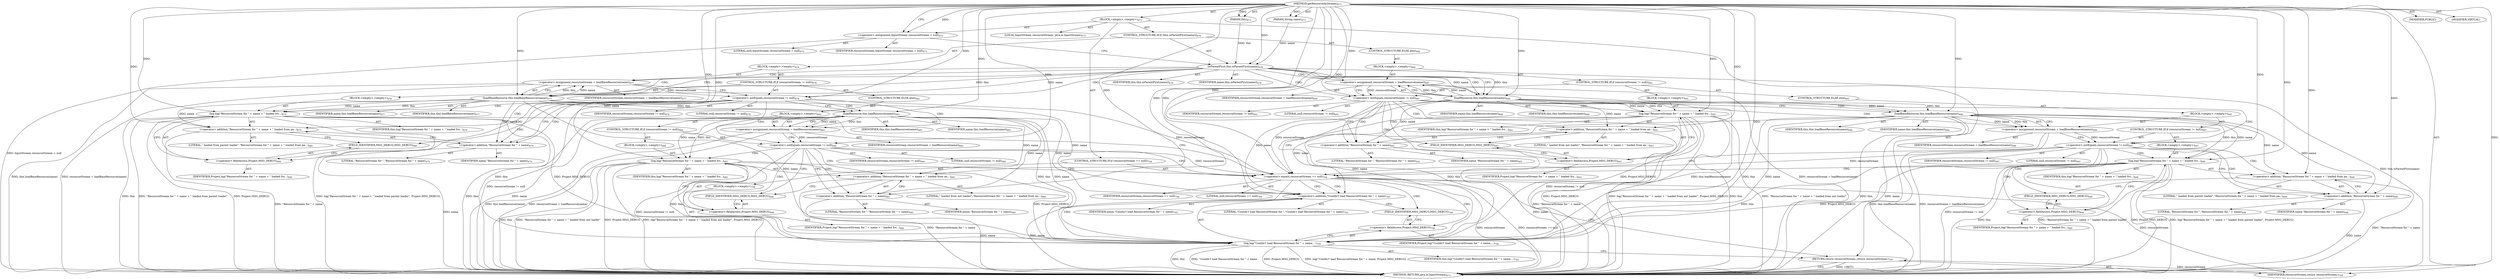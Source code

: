 digraph "getResourceAsStream" {  
"111669149721" [label = <(METHOD,getResourceAsStream)<SUB>673</SUB>> ]
"115964117005" [label = <(PARAM,this)<SUB>673</SUB>> ]
"115964117056" [label = <(PARAM,String name)<SUB>673</SUB>> ]
"25769803831" [label = <(BLOCK,&lt;empty&gt;,&lt;empty&gt;)<SUB>673</SUB>> ]
"94489280530" [label = <(LOCAL,InputStream resourceStream: java.io.InputStream)<SUB>675</SUB>> ]
"30064771345" [label = <(&lt;operator&gt;.assignment,InputStream resourceStream = null)<SUB>675</SUB>> ]
"68719476986" [label = <(IDENTIFIER,resourceStream,InputStream resourceStream = null)<SUB>675</SUB>> ]
"90194313272" [label = <(LITERAL,null,InputStream resourceStream = null)<SUB>675</SUB>> ]
"47244640283" [label = <(CONTROL_STRUCTURE,IF,if (this.isParentFirst(name)))<SUB>676</SUB>> ]
"30064771346" [label = <(isParentFirst,this.isParentFirst(name))<SUB>676</SUB>> ]
"68719476762" [label = <(IDENTIFIER,this,this.isParentFirst(name))<SUB>676</SUB>> ]
"68719476987" [label = <(IDENTIFIER,name,this.isParentFirst(name))<SUB>676</SUB>> ]
"25769803832" [label = <(BLOCK,&lt;empty&gt;,&lt;empty&gt;)<SUB>676</SUB>> ]
"30064771347" [label = <(&lt;operator&gt;.assignment,resourceStream = loadBaseResource(name))<SUB>677</SUB>> ]
"68719476988" [label = <(IDENTIFIER,resourceStream,resourceStream = loadBaseResource(name))<SUB>677</SUB>> ]
"30064771348" [label = <(loadBaseResource,this.loadBaseResource(name))<SUB>677</SUB>> ]
"68719476763" [label = <(IDENTIFIER,this,this.loadBaseResource(name))<SUB>677</SUB>> ]
"68719476989" [label = <(IDENTIFIER,name,this.loadBaseResource(name))<SUB>677</SUB>> ]
"47244640284" [label = <(CONTROL_STRUCTURE,IF,if (resourceStream != null))<SUB>678</SUB>> ]
"30064771349" [label = <(&lt;operator&gt;.notEquals,resourceStream != null)<SUB>678</SUB>> ]
"68719476990" [label = <(IDENTIFIER,resourceStream,resourceStream != null)<SUB>678</SUB>> ]
"90194313273" [label = <(LITERAL,null,resourceStream != null)<SUB>678</SUB>> ]
"25769803833" [label = <(BLOCK,&lt;empty&gt;,&lt;empty&gt;)<SUB>678</SUB>> ]
"30064771350" [label = <(log,log(&quot;ResourceStream for &quot; + name + &quot; loaded fro...)<SUB>679</SUB>> ]
"68719476764" [label = <(IDENTIFIER,this,log(&quot;ResourceStream for &quot; + name + &quot; loaded fro...)<SUB>679</SUB>> ]
"30064771351" [label = <(&lt;operator&gt;.addition,&quot;ResourceStream for &quot; + name + &quot; loaded from pa...)<SUB>679</SUB>> ]
"30064771352" [label = <(&lt;operator&gt;.addition,&quot;ResourceStream for &quot; + name)<SUB>679</SUB>> ]
"90194313274" [label = <(LITERAL,&quot;ResourceStream for &quot;,&quot;ResourceStream for &quot; + name)<SUB>679</SUB>> ]
"68719476991" [label = <(IDENTIFIER,name,&quot;ResourceStream for &quot; + name)<SUB>679</SUB>> ]
"90194313275" [label = <(LITERAL,&quot; loaded from parent loader&quot;,&quot;ResourceStream for &quot; + name + &quot; loaded from pa...)<SUB>680</SUB>> ]
"30064771353" [label = <(&lt;operator&gt;.fieldAccess,Project.MSG_DEBUG)<SUB>680</SUB>> ]
"68719476992" [label = <(IDENTIFIER,Project,log(&quot;ResourceStream for &quot; + name + &quot; loaded fro...)<SUB>680</SUB>> ]
"55834574931" [label = <(FIELD_IDENTIFIER,MSG_DEBUG,MSG_DEBUG)<SUB>680</SUB>> ]
"47244640285" [label = <(CONTROL_STRUCTURE,ELSE,else)<SUB>682</SUB>> ]
"25769803834" [label = <(BLOCK,&lt;empty&gt;,&lt;empty&gt;)<SUB>682</SUB>> ]
"30064771354" [label = <(&lt;operator&gt;.assignment,resourceStream = loadResource(name))<SUB>683</SUB>> ]
"68719476993" [label = <(IDENTIFIER,resourceStream,resourceStream = loadResource(name))<SUB>683</SUB>> ]
"30064771355" [label = <(loadResource,this.loadResource(name))<SUB>683</SUB>> ]
"68719476765" [label = <(IDENTIFIER,this,this.loadResource(name))<SUB>683</SUB>> ]
"68719476994" [label = <(IDENTIFIER,name,this.loadResource(name))<SUB>683</SUB>> ]
"47244640286" [label = <(CONTROL_STRUCTURE,IF,if (resourceStream != null))<SUB>684</SUB>> ]
"30064771356" [label = <(&lt;operator&gt;.notEquals,resourceStream != null)<SUB>684</SUB>> ]
"68719476995" [label = <(IDENTIFIER,resourceStream,resourceStream != null)<SUB>684</SUB>> ]
"90194313276" [label = <(LITERAL,null,resourceStream != null)<SUB>684</SUB>> ]
"25769803835" [label = <(BLOCK,&lt;empty&gt;,&lt;empty&gt;)<SUB>684</SUB>> ]
"30064771357" [label = <(log,log(&quot;ResourceStream for &quot; + name + &quot; loaded fro...)<SUB>685</SUB>> ]
"68719476766" [label = <(IDENTIFIER,this,log(&quot;ResourceStream for &quot; + name + &quot; loaded fro...)<SUB>685</SUB>> ]
"30064771358" [label = <(&lt;operator&gt;.addition,&quot;ResourceStream for &quot; + name + &quot; loaded from an...)<SUB>685</SUB>> ]
"30064771359" [label = <(&lt;operator&gt;.addition,&quot;ResourceStream for &quot; + name)<SUB>685</SUB>> ]
"90194313277" [label = <(LITERAL,&quot;ResourceStream for &quot;,&quot;ResourceStream for &quot; + name)<SUB>685</SUB>> ]
"68719476996" [label = <(IDENTIFIER,name,&quot;ResourceStream for &quot; + name)<SUB>685</SUB>> ]
"90194313278" [label = <(LITERAL,&quot; loaded from ant loader&quot;,&quot;ResourceStream for &quot; + name + &quot; loaded from an...)<SUB>686</SUB>> ]
"30064771360" [label = <(&lt;operator&gt;.fieldAccess,Project.MSG_DEBUG)<SUB>686</SUB>> ]
"68719476997" [label = <(IDENTIFIER,Project,log(&quot;ResourceStream for &quot; + name + &quot; loaded fro...)<SUB>686</SUB>> ]
"55834574932" [label = <(FIELD_IDENTIFIER,MSG_DEBUG,MSG_DEBUG)<SUB>686</SUB>> ]
"47244640287" [label = <(CONTROL_STRUCTURE,ELSE,else)<SUB>689</SUB>> ]
"25769803836" [label = <(BLOCK,&lt;empty&gt;,&lt;empty&gt;)<SUB>689</SUB>> ]
"30064771361" [label = <(&lt;operator&gt;.assignment,resourceStream = loadResource(name))<SUB>690</SUB>> ]
"68719476998" [label = <(IDENTIFIER,resourceStream,resourceStream = loadResource(name))<SUB>690</SUB>> ]
"30064771362" [label = <(loadResource,this.loadResource(name))<SUB>690</SUB>> ]
"68719476767" [label = <(IDENTIFIER,this,this.loadResource(name))<SUB>690</SUB>> ]
"68719476999" [label = <(IDENTIFIER,name,this.loadResource(name))<SUB>690</SUB>> ]
"47244640288" [label = <(CONTROL_STRUCTURE,IF,if (resourceStream != null))<SUB>691</SUB>> ]
"30064771363" [label = <(&lt;operator&gt;.notEquals,resourceStream != null)<SUB>691</SUB>> ]
"68719477000" [label = <(IDENTIFIER,resourceStream,resourceStream != null)<SUB>691</SUB>> ]
"90194313279" [label = <(LITERAL,null,resourceStream != null)<SUB>691</SUB>> ]
"25769803837" [label = <(BLOCK,&lt;empty&gt;,&lt;empty&gt;)<SUB>691</SUB>> ]
"30064771364" [label = <(log,log(&quot;ResourceStream for &quot; + name + &quot; loaded fro...)<SUB>692</SUB>> ]
"68719476768" [label = <(IDENTIFIER,this,log(&quot;ResourceStream for &quot; + name + &quot; loaded fro...)<SUB>692</SUB>> ]
"30064771365" [label = <(&lt;operator&gt;.addition,&quot;ResourceStream for &quot; + name + &quot; loaded from an...)<SUB>692</SUB>> ]
"30064771366" [label = <(&lt;operator&gt;.addition,&quot;ResourceStream for &quot; + name)<SUB>692</SUB>> ]
"90194313280" [label = <(LITERAL,&quot;ResourceStream for &quot;,&quot;ResourceStream for &quot; + name)<SUB>692</SUB>> ]
"68719477001" [label = <(IDENTIFIER,name,&quot;ResourceStream for &quot; + name)<SUB>692</SUB>> ]
"90194313281" [label = <(LITERAL,&quot; loaded from ant loader&quot;,&quot;ResourceStream for &quot; + name + &quot; loaded from an...)<SUB>693</SUB>> ]
"30064771367" [label = <(&lt;operator&gt;.fieldAccess,Project.MSG_DEBUG)<SUB>693</SUB>> ]
"68719477002" [label = <(IDENTIFIER,Project,log(&quot;ResourceStream for &quot; + name + &quot; loaded fro...)<SUB>693</SUB>> ]
"55834574933" [label = <(FIELD_IDENTIFIER,MSG_DEBUG,MSG_DEBUG)<SUB>693</SUB>> ]
"47244640289" [label = <(CONTROL_STRUCTURE,ELSE,else)<SUB>695</SUB>> ]
"25769803838" [label = <(BLOCK,&lt;empty&gt;,&lt;empty&gt;)<SUB>695</SUB>> ]
"30064771368" [label = <(&lt;operator&gt;.assignment,resourceStream = loadBaseResource(name))<SUB>696</SUB>> ]
"68719477003" [label = <(IDENTIFIER,resourceStream,resourceStream = loadBaseResource(name))<SUB>696</SUB>> ]
"30064771369" [label = <(loadBaseResource,this.loadBaseResource(name))<SUB>696</SUB>> ]
"68719476769" [label = <(IDENTIFIER,this,this.loadBaseResource(name))<SUB>696</SUB>> ]
"68719477004" [label = <(IDENTIFIER,name,this.loadBaseResource(name))<SUB>696</SUB>> ]
"47244640290" [label = <(CONTROL_STRUCTURE,IF,if (resourceStream != null))<SUB>697</SUB>> ]
"30064771370" [label = <(&lt;operator&gt;.notEquals,resourceStream != null)<SUB>697</SUB>> ]
"68719477005" [label = <(IDENTIFIER,resourceStream,resourceStream != null)<SUB>697</SUB>> ]
"90194313282" [label = <(LITERAL,null,resourceStream != null)<SUB>697</SUB>> ]
"25769803839" [label = <(BLOCK,&lt;empty&gt;,&lt;empty&gt;)<SUB>697</SUB>> ]
"30064771371" [label = <(log,log(&quot;ResourceStream for &quot; + name + &quot; loaded fro...)<SUB>698</SUB>> ]
"68719476770" [label = <(IDENTIFIER,this,log(&quot;ResourceStream for &quot; + name + &quot; loaded fro...)<SUB>698</SUB>> ]
"30064771372" [label = <(&lt;operator&gt;.addition,&quot;ResourceStream for &quot; + name + &quot; loaded from pa...)<SUB>698</SUB>> ]
"30064771373" [label = <(&lt;operator&gt;.addition,&quot;ResourceStream for &quot; + name)<SUB>698</SUB>> ]
"90194313283" [label = <(LITERAL,&quot;ResourceStream for &quot;,&quot;ResourceStream for &quot; + name)<SUB>698</SUB>> ]
"68719477006" [label = <(IDENTIFIER,name,&quot;ResourceStream for &quot; + name)<SUB>698</SUB>> ]
"90194313284" [label = <(LITERAL,&quot; loaded from parent loader&quot;,&quot;ResourceStream for &quot; + name + &quot; loaded from pa...)<SUB>699</SUB>> ]
"30064771374" [label = <(&lt;operator&gt;.fieldAccess,Project.MSG_DEBUG)<SUB>699</SUB>> ]
"68719477007" [label = <(IDENTIFIER,Project,log(&quot;ResourceStream for &quot; + name + &quot; loaded fro...)<SUB>699</SUB>> ]
"55834574934" [label = <(FIELD_IDENTIFIER,MSG_DEBUG,MSG_DEBUG)<SUB>699</SUB>> ]
"47244640291" [label = <(CONTROL_STRUCTURE,IF,if (resourceStream == null))<SUB>704</SUB>> ]
"30064771375" [label = <(&lt;operator&gt;.equals,resourceStream == null)<SUB>704</SUB>> ]
"68719477008" [label = <(IDENTIFIER,resourceStream,resourceStream == null)<SUB>704</SUB>> ]
"90194313285" [label = <(LITERAL,null,resourceStream == null)<SUB>704</SUB>> ]
"25769803840" [label = <(BLOCK,&lt;empty&gt;,&lt;empty&gt;)<SUB>704</SUB>> ]
"30064771376" [label = <(log,log(&quot;Couldn't load ResourceStream for &quot; + name,...)<SUB>705</SUB>> ]
"68719476771" [label = <(IDENTIFIER,this,log(&quot;Couldn't load ResourceStream for &quot; + name,...)<SUB>705</SUB>> ]
"30064771377" [label = <(&lt;operator&gt;.addition,&quot;Couldn't load ResourceStream for &quot; + name)<SUB>705</SUB>> ]
"90194313286" [label = <(LITERAL,&quot;Couldn't load ResourceStream for &quot;,&quot;Couldn't load ResourceStream for &quot; + name)<SUB>705</SUB>> ]
"68719477009" [label = <(IDENTIFIER,name,&quot;Couldn't load ResourceStream for &quot; + name)<SUB>705</SUB>> ]
"30064771378" [label = <(&lt;operator&gt;.fieldAccess,Project.MSG_DEBUG)<SUB>706</SUB>> ]
"68719477010" [label = <(IDENTIFIER,Project,log(&quot;Couldn't load ResourceStream for &quot; + name,...)<SUB>706</SUB>> ]
"55834574935" [label = <(FIELD_IDENTIFIER,MSG_DEBUG,MSG_DEBUG)<SUB>706</SUB>> ]
"146028888069" [label = <(RETURN,return resourceStream;,return resourceStream;)<SUB>709</SUB>> ]
"68719477011" [label = <(IDENTIFIER,resourceStream,return resourceStream;)<SUB>709</SUB>> ]
"133143986247" [label = <(MODIFIER,PUBLIC)> ]
"133143986248" [label = <(MODIFIER,VIRTUAL)> ]
"128849018905" [label = <(METHOD_RETURN,java.io.InputStream)<SUB>673</SUB>> ]
  "111669149721" -> "115964117005"  [ label = "AST: "] 
  "111669149721" -> "115964117056"  [ label = "AST: "] 
  "111669149721" -> "25769803831"  [ label = "AST: "] 
  "111669149721" -> "133143986247"  [ label = "AST: "] 
  "111669149721" -> "133143986248"  [ label = "AST: "] 
  "111669149721" -> "128849018905"  [ label = "AST: "] 
  "25769803831" -> "94489280530"  [ label = "AST: "] 
  "25769803831" -> "30064771345"  [ label = "AST: "] 
  "25769803831" -> "47244640283"  [ label = "AST: "] 
  "25769803831" -> "47244640291"  [ label = "AST: "] 
  "25769803831" -> "146028888069"  [ label = "AST: "] 
  "30064771345" -> "68719476986"  [ label = "AST: "] 
  "30064771345" -> "90194313272"  [ label = "AST: "] 
  "47244640283" -> "30064771346"  [ label = "AST: "] 
  "47244640283" -> "25769803832"  [ label = "AST: "] 
  "47244640283" -> "47244640287"  [ label = "AST: "] 
  "30064771346" -> "68719476762"  [ label = "AST: "] 
  "30064771346" -> "68719476987"  [ label = "AST: "] 
  "25769803832" -> "30064771347"  [ label = "AST: "] 
  "25769803832" -> "47244640284"  [ label = "AST: "] 
  "30064771347" -> "68719476988"  [ label = "AST: "] 
  "30064771347" -> "30064771348"  [ label = "AST: "] 
  "30064771348" -> "68719476763"  [ label = "AST: "] 
  "30064771348" -> "68719476989"  [ label = "AST: "] 
  "47244640284" -> "30064771349"  [ label = "AST: "] 
  "47244640284" -> "25769803833"  [ label = "AST: "] 
  "47244640284" -> "47244640285"  [ label = "AST: "] 
  "30064771349" -> "68719476990"  [ label = "AST: "] 
  "30064771349" -> "90194313273"  [ label = "AST: "] 
  "25769803833" -> "30064771350"  [ label = "AST: "] 
  "30064771350" -> "68719476764"  [ label = "AST: "] 
  "30064771350" -> "30064771351"  [ label = "AST: "] 
  "30064771350" -> "30064771353"  [ label = "AST: "] 
  "30064771351" -> "30064771352"  [ label = "AST: "] 
  "30064771351" -> "90194313275"  [ label = "AST: "] 
  "30064771352" -> "90194313274"  [ label = "AST: "] 
  "30064771352" -> "68719476991"  [ label = "AST: "] 
  "30064771353" -> "68719476992"  [ label = "AST: "] 
  "30064771353" -> "55834574931"  [ label = "AST: "] 
  "47244640285" -> "25769803834"  [ label = "AST: "] 
  "25769803834" -> "30064771354"  [ label = "AST: "] 
  "25769803834" -> "47244640286"  [ label = "AST: "] 
  "30064771354" -> "68719476993"  [ label = "AST: "] 
  "30064771354" -> "30064771355"  [ label = "AST: "] 
  "30064771355" -> "68719476765"  [ label = "AST: "] 
  "30064771355" -> "68719476994"  [ label = "AST: "] 
  "47244640286" -> "30064771356"  [ label = "AST: "] 
  "47244640286" -> "25769803835"  [ label = "AST: "] 
  "30064771356" -> "68719476995"  [ label = "AST: "] 
  "30064771356" -> "90194313276"  [ label = "AST: "] 
  "25769803835" -> "30064771357"  [ label = "AST: "] 
  "30064771357" -> "68719476766"  [ label = "AST: "] 
  "30064771357" -> "30064771358"  [ label = "AST: "] 
  "30064771357" -> "30064771360"  [ label = "AST: "] 
  "30064771358" -> "30064771359"  [ label = "AST: "] 
  "30064771358" -> "90194313278"  [ label = "AST: "] 
  "30064771359" -> "90194313277"  [ label = "AST: "] 
  "30064771359" -> "68719476996"  [ label = "AST: "] 
  "30064771360" -> "68719476997"  [ label = "AST: "] 
  "30064771360" -> "55834574932"  [ label = "AST: "] 
  "47244640287" -> "25769803836"  [ label = "AST: "] 
  "25769803836" -> "30064771361"  [ label = "AST: "] 
  "25769803836" -> "47244640288"  [ label = "AST: "] 
  "30064771361" -> "68719476998"  [ label = "AST: "] 
  "30064771361" -> "30064771362"  [ label = "AST: "] 
  "30064771362" -> "68719476767"  [ label = "AST: "] 
  "30064771362" -> "68719476999"  [ label = "AST: "] 
  "47244640288" -> "30064771363"  [ label = "AST: "] 
  "47244640288" -> "25769803837"  [ label = "AST: "] 
  "47244640288" -> "47244640289"  [ label = "AST: "] 
  "30064771363" -> "68719477000"  [ label = "AST: "] 
  "30064771363" -> "90194313279"  [ label = "AST: "] 
  "25769803837" -> "30064771364"  [ label = "AST: "] 
  "30064771364" -> "68719476768"  [ label = "AST: "] 
  "30064771364" -> "30064771365"  [ label = "AST: "] 
  "30064771364" -> "30064771367"  [ label = "AST: "] 
  "30064771365" -> "30064771366"  [ label = "AST: "] 
  "30064771365" -> "90194313281"  [ label = "AST: "] 
  "30064771366" -> "90194313280"  [ label = "AST: "] 
  "30064771366" -> "68719477001"  [ label = "AST: "] 
  "30064771367" -> "68719477002"  [ label = "AST: "] 
  "30064771367" -> "55834574933"  [ label = "AST: "] 
  "47244640289" -> "25769803838"  [ label = "AST: "] 
  "25769803838" -> "30064771368"  [ label = "AST: "] 
  "25769803838" -> "47244640290"  [ label = "AST: "] 
  "30064771368" -> "68719477003"  [ label = "AST: "] 
  "30064771368" -> "30064771369"  [ label = "AST: "] 
  "30064771369" -> "68719476769"  [ label = "AST: "] 
  "30064771369" -> "68719477004"  [ label = "AST: "] 
  "47244640290" -> "30064771370"  [ label = "AST: "] 
  "47244640290" -> "25769803839"  [ label = "AST: "] 
  "30064771370" -> "68719477005"  [ label = "AST: "] 
  "30064771370" -> "90194313282"  [ label = "AST: "] 
  "25769803839" -> "30064771371"  [ label = "AST: "] 
  "30064771371" -> "68719476770"  [ label = "AST: "] 
  "30064771371" -> "30064771372"  [ label = "AST: "] 
  "30064771371" -> "30064771374"  [ label = "AST: "] 
  "30064771372" -> "30064771373"  [ label = "AST: "] 
  "30064771372" -> "90194313284"  [ label = "AST: "] 
  "30064771373" -> "90194313283"  [ label = "AST: "] 
  "30064771373" -> "68719477006"  [ label = "AST: "] 
  "30064771374" -> "68719477007"  [ label = "AST: "] 
  "30064771374" -> "55834574934"  [ label = "AST: "] 
  "47244640291" -> "30064771375"  [ label = "AST: "] 
  "47244640291" -> "25769803840"  [ label = "AST: "] 
  "30064771375" -> "68719477008"  [ label = "AST: "] 
  "30064771375" -> "90194313285"  [ label = "AST: "] 
  "25769803840" -> "30064771376"  [ label = "AST: "] 
  "30064771376" -> "68719476771"  [ label = "AST: "] 
  "30064771376" -> "30064771377"  [ label = "AST: "] 
  "30064771376" -> "30064771378"  [ label = "AST: "] 
  "30064771377" -> "90194313286"  [ label = "AST: "] 
  "30064771377" -> "68719477009"  [ label = "AST: "] 
  "30064771378" -> "68719477010"  [ label = "AST: "] 
  "30064771378" -> "55834574935"  [ label = "AST: "] 
  "146028888069" -> "68719477011"  [ label = "AST: "] 
  "30064771345" -> "30064771346"  [ label = "CFG: "] 
  "146028888069" -> "128849018905"  [ label = "CFG: "] 
  "30064771346" -> "30064771348"  [ label = "CFG: "] 
  "30064771346" -> "30064771362"  [ label = "CFG: "] 
  "30064771375" -> "30064771377"  [ label = "CFG: "] 
  "30064771375" -> "146028888069"  [ label = "CFG: "] 
  "30064771347" -> "30064771349"  [ label = "CFG: "] 
  "30064771376" -> "146028888069"  [ label = "CFG: "] 
  "30064771348" -> "30064771347"  [ label = "CFG: "] 
  "30064771349" -> "30064771352"  [ label = "CFG: "] 
  "30064771349" -> "30064771355"  [ label = "CFG: "] 
  "30064771361" -> "30064771363"  [ label = "CFG: "] 
  "30064771377" -> "55834574935"  [ label = "CFG: "] 
  "30064771378" -> "30064771376"  [ label = "CFG: "] 
  "30064771350" -> "30064771375"  [ label = "CFG: "] 
  "30064771362" -> "30064771361"  [ label = "CFG: "] 
  "30064771363" -> "30064771366"  [ label = "CFG: "] 
  "30064771363" -> "30064771369"  [ label = "CFG: "] 
  "55834574935" -> "30064771378"  [ label = "CFG: "] 
  "30064771351" -> "55834574931"  [ label = "CFG: "] 
  "30064771353" -> "30064771350"  [ label = "CFG: "] 
  "30064771354" -> "30064771356"  [ label = "CFG: "] 
  "30064771364" -> "30064771375"  [ label = "CFG: "] 
  "30064771352" -> "30064771351"  [ label = "CFG: "] 
  "55834574931" -> "30064771353"  [ label = "CFG: "] 
  "30064771355" -> "30064771354"  [ label = "CFG: "] 
  "30064771356" -> "30064771359"  [ label = "CFG: "] 
  "30064771356" -> "30064771375"  [ label = "CFG: "] 
  "30064771365" -> "55834574933"  [ label = "CFG: "] 
  "30064771367" -> "30064771364"  [ label = "CFG: "] 
  "30064771368" -> "30064771370"  [ label = "CFG: "] 
  "30064771357" -> "30064771375"  [ label = "CFG: "] 
  "30064771366" -> "30064771365"  [ label = "CFG: "] 
  "55834574933" -> "30064771367"  [ label = "CFG: "] 
  "30064771369" -> "30064771368"  [ label = "CFG: "] 
  "30064771370" -> "30064771373"  [ label = "CFG: "] 
  "30064771370" -> "30064771375"  [ label = "CFG: "] 
  "30064771358" -> "55834574932"  [ label = "CFG: "] 
  "30064771360" -> "30064771357"  [ label = "CFG: "] 
  "30064771371" -> "30064771375"  [ label = "CFG: "] 
  "30064771359" -> "30064771358"  [ label = "CFG: "] 
  "55834574932" -> "30064771360"  [ label = "CFG: "] 
  "30064771372" -> "55834574934"  [ label = "CFG: "] 
  "30064771374" -> "30064771371"  [ label = "CFG: "] 
  "30064771373" -> "30064771372"  [ label = "CFG: "] 
  "55834574934" -> "30064771374"  [ label = "CFG: "] 
  "111669149721" -> "30064771345"  [ label = "CFG: "] 
  "146028888069" -> "128849018905"  [ label = "DDG: &lt;RET&gt;"] 
  "30064771345" -> "128849018905"  [ label = "DDG: InputStream resourceStream = null"] 
  "30064771346" -> "128849018905"  [ label = "DDG: this.isParentFirst(name)"] 
  "30064771361" -> "128849018905"  [ label = "DDG: this.loadResource(name)"] 
  "30064771361" -> "128849018905"  [ label = "DDG: resourceStream = loadResource(name)"] 
  "30064771363" -> "128849018905"  [ label = "DDG: resourceStream != null"] 
  "30064771369" -> "128849018905"  [ label = "DDG: this"] 
  "30064771369" -> "128849018905"  [ label = "DDG: name"] 
  "30064771368" -> "128849018905"  [ label = "DDG: this.loadBaseResource(name)"] 
  "30064771368" -> "128849018905"  [ label = "DDG: resourceStream = loadBaseResource(name)"] 
  "30064771370" -> "128849018905"  [ label = "DDG: resourceStream != null"] 
  "30064771371" -> "128849018905"  [ label = "DDG: this"] 
  "30064771373" -> "128849018905"  [ label = "DDG: name"] 
  "30064771372" -> "128849018905"  [ label = "DDG: &quot;ResourceStream for &quot; + name"] 
  "30064771371" -> "128849018905"  [ label = "DDG: &quot;ResourceStream for &quot; + name + &quot; loaded from parent loader&quot;"] 
  "30064771371" -> "128849018905"  [ label = "DDG: Project.MSG_DEBUG"] 
  "30064771371" -> "128849018905"  [ label = "DDG: log(&quot;ResourceStream for &quot; + name + &quot; loaded from parent loader&quot;, Project.MSG_DEBUG)"] 
  "30064771364" -> "128849018905"  [ label = "DDG: this"] 
  "30064771366" -> "128849018905"  [ label = "DDG: name"] 
  "30064771365" -> "128849018905"  [ label = "DDG: &quot;ResourceStream for &quot; + name"] 
  "30064771364" -> "128849018905"  [ label = "DDG: &quot;ResourceStream for &quot; + name + &quot; loaded from ant loader&quot;"] 
  "30064771364" -> "128849018905"  [ label = "DDG: Project.MSG_DEBUG"] 
  "30064771364" -> "128849018905"  [ label = "DDG: log(&quot;ResourceStream for &quot; + name + &quot; loaded from ant loader&quot;, Project.MSG_DEBUG)"] 
  "30064771347" -> "128849018905"  [ label = "DDG: this.loadBaseResource(name)"] 
  "30064771347" -> "128849018905"  [ label = "DDG: resourceStream = loadBaseResource(name)"] 
  "30064771349" -> "128849018905"  [ label = "DDG: resourceStream != null"] 
  "30064771355" -> "128849018905"  [ label = "DDG: this"] 
  "30064771355" -> "128849018905"  [ label = "DDG: name"] 
  "30064771354" -> "128849018905"  [ label = "DDG: this.loadResource(name)"] 
  "30064771354" -> "128849018905"  [ label = "DDG: resourceStream = loadResource(name)"] 
  "30064771356" -> "128849018905"  [ label = "DDG: resourceStream != null"] 
  "30064771357" -> "128849018905"  [ label = "DDG: this"] 
  "30064771359" -> "128849018905"  [ label = "DDG: name"] 
  "30064771358" -> "128849018905"  [ label = "DDG: &quot;ResourceStream for &quot; + name"] 
  "30064771357" -> "128849018905"  [ label = "DDG: &quot;ResourceStream for &quot; + name + &quot; loaded from ant loader&quot;"] 
  "30064771357" -> "128849018905"  [ label = "DDG: Project.MSG_DEBUG"] 
  "30064771357" -> "128849018905"  [ label = "DDG: log(&quot;ResourceStream for &quot; + name + &quot; loaded from ant loader&quot;, Project.MSG_DEBUG)"] 
  "30064771350" -> "128849018905"  [ label = "DDG: this"] 
  "30064771352" -> "128849018905"  [ label = "DDG: name"] 
  "30064771351" -> "128849018905"  [ label = "DDG: &quot;ResourceStream for &quot; + name"] 
  "30064771350" -> "128849018905"  [ label = "DDG: &quot;ResourceStream for &quot; + name + &quot; loaded from parent loader&quot;"] 
  "30064771350" -> "128849018905"  [ label = "DDG: Project.MSG_DEBUG"] 
  "30064771350" -> "128849018905"  [ label = "DDG: log(&quot;ResourceStream for &quot; + name + &quot; loaded from parent loader&quot;, Project.MSG_DEBUG)"] 
  "30064771375" -> "128849018905"  [ label = "DDG: resourceStream"] 
  "30064771375" -> "128849018905"  [ label = "DDG: resourceStream == null"] 
  "30064771376" -> "128849018905"  [ label = "DDG: this"] 
  "30064771377" -> "128849018905"  [ label = "DDG: name"] 
  "30064771376" -> "128849018905"  [ label = "DDG: &quot;Couldn't load ResourceStream for &quot; + name"] 
  "30064771376" -> "128849018905"  [ label = "DDG: Project.MSG_DEBUG"] 
  "30064771376" -> "128849018905"  [ label = "DDG: log(&quot;Couldn't load ResourceStream for &quot; + name, Project.MSG_DEBUG)"] 
  "111669149721" -> "115964117005"  [ label = "DDG: "] 
  "111669149721" -> "115964117056"  [ label = "DDG: "] 
  "111669149721" -> "30064771345"  [ label = "DDG: "] 
  "68719477011" -> "146028888069"  [ label = "DDG: resourceStream"] 
  "30064771375" -> "68719477011"  [ label = "DDG: resourceStream"] 
  "111669149721" -> "68719477011"  [ label = "DDG: "] 
  "115964117005" -> "30064771346"  [ label = "DDG: this"] 
  "111669149721" -> "30064771346"  [ label = "DDG: "] 
  "115964117056" -> "30064771346"  [ label = "DDG: name"] 
  "30064771348" -> "30064771347"  [ label = "DDG: this"] 
  "30064771348" -> "30064771347"  [ label = "DDG: name"] 
  "30064771363" -> "30064771375"  [ label = "DDG: resourceStream"] 
  "30064771370" -> "30064771375"  [ label = "DDG: resourceStream"] 
  "30064771349" -> "30064771375"  [ label = "DDG: resourceStream"] 
  "30064771356" -> "30064771375"  [ label = "DDG: resourceStream"] 
  "111669149721" -> "30064771375"  [ label = "DDG: "] 
  "30064771362" -> "30064771361"  [ label = "DDG: this"] 
  "30064771362" -> "30064771361"  [ label = "DDG: name"] 
  "30064771369" -> "30064771376"  [ label = "DDG: this"] 
  "30064771371" -> "30064771376"  [ label = "DDG: this"] 
  "30064771364" -> "30064771376"  [ label = "DDG: this"] 
  "30064771355" -> "30064771376"  [ label = "DDG: this"] 
  "30064771357" -> "30064771376"  [ label = "DDG: this"] 
  "30064771350" -> "30064771376"  [ label = "DDG: this"] 
  "111669149721" -> "30064771376"  [ label = "DDG: "] 
  "30064771369" -> "30064771376"  [ label = "DDG: name"] 
  "30064771355" -> "30064771376"  [ label = "DDG: name"] 
  "30064771362" -> "30064771376"  [ label = "DDG: name"] 
  "30064771348" -> "30064771376"  [ label = "DDG: name"] 
  "30064771371" -> "30064771376"  [ label = "DDG: Project.MSG_DEBUG"] 
  "30064771364" -> "30064771376"  [ label = "DDG: Project.MSG_DEBUG"] 
  "30064771357" -> "30064771376"  [ label = "DDG: Project.MSG_DEBUG"] 
  "30064771350" -> "30064771376"  [ label = "DDG: Project.MSG_DEBUG"] 
  "30064771346" -> "30064771348"  [ label = "DDG: this"] 
  "111669149721" -> "30064771348"  [ label = "DDG: "] 
  "30064771346" -> "30064771348"  [ label = "DDG: name"] 
  "30064771347" -> "30064771349"  [ label = "DDG: resourceStream"] 
  "111669149721" -> "30064771349"  [ label = "DDG: "] 
  "111669149721" -> "30064771377"  [ label = "DDG: "] 
  "30064771369" -> "30064771377"  [ label = "DDG: name"] 
  "30064771355" -> "30064771377"  [ label = "DDG: name"] 
  "30064771362" -> "30064771377"  [ label = "DDG: name"] 
  "30064771348" -> "30064771377"  [ label = "DDG: name"] 
  "30064771348" -> "30064771350"  [ label = "DDG: this"] 
  "111669149721" -> "30064771350"  [ label = "DDG: "] 
  "30064771348" -> "30064771350"  [ label = "DDG: name"] 
  "30064771355" -> "30064771354"  [ label = "DDG: this"] 
  "30064771355" -> "30064771354"  [ label = "DDG: name"] 
  "30064771346" -> "30064771362"  [ label = "DDG: this"] 
  "111669149721" -> "30064771362"  [ label = "DDG: "] 
  "30064771346" -> "30064771362"  [ label = "DDG: name"] 
  "30064771361" -> "30064771363"  [ label = "DDG: resourceStream"] 
  "111669149721" -> "30064771363"  [ label = "DDG: "] 
  "111669149721" -> "30064771351"  [ label = "DDG: "] 
  "30064771348" -> "30064771351"  [ label = "DDG: name"] 
  "30064771362" -> "30064771364"  [ label = "DDG: this"] 
  "111669149721" -> "30064771364"  [ label = "DDG: "] 
  "30064771362" -> "30064771364"  [ label = "DDG: name"] 
  "30064771369" -> "30064771368"  [ label = "DDG: this"] 
  "30064771369" -> "30064771368"  [ label = "DDG: name"] 
  "111669149721" -> "30064771352"  [ label = "DDG: "] 
  "30064771348" -> "30064771352"  [ label = "DDG: name"] 
  "30064771348" -> "30064771355"  [ label = "DDG: this"] 
  "111669149721" -> "30064771355"  [ label = "DDG: "] 
  "30064771348" -> "30064771355"  [ label = "DDG: name"] 
  "30064771354" -> "30064771356"  [ label = "DDG: resourceStream"] 
  "111669149721" -> "30064771356"  [ label = "DDG: "] 
  "111669149721" -> "30064771365"  [ label = "DDG: "] 
  "30064771362" -> "30064771365"  [ label = "DDG: name"] 
  "30064771355" -> "30064771357"  [ label = "DDG: this"] 
  "111669149721" -> "30064771357"  [ label = "DDG: "] 
  "30064771355" -> "30064771357"  [ label = "DDG: name"] 
  "111669149721" -> "30064771366"  [ label = "DDG: "] 
  "30064771362" -> "30064771366"  [ label = "DDG: name"] 
  "30064771362" -> "30064771369"  [ label = "DDG: this"] 
  "111669149721" -> "30064771369"  [ label = "DDG: "] 
  "30064771362" -> "30064771369"  [ label = "DDG: name"] 
  "30064771368" -> "30064771370"  [ label = "DDG: resourceStream"] 
  "111669149721" -> "30064771370"  [ label = "DDG: "] 
  "111669149721" -> "30064771358"  [ label = "DDG: "] 
  "30064771355" -> "30064771358"  [ label = "DDG: name"] 
  "30064771369" -> "30064771371"  [ label = "DDG: this"] 
  "111669149721" -> "30064771371"  [ label = "DDG: "] 
  "30064771369" -> "30064771371"  [ label = "DDG: name"] 
  "111669149721" -> "30064771359"  [ label = "DDG: "] 
  "30064771355" -> "30064771359"  [ label = "DDG: name"] 
  "111669149721" -> "30064771372"  [ label = "DDG: "] 
  "30064771369" -> "30064771372"  [ label = "DDG: name"] 
  "111669149721" -> "30064771373"  [ label = "DDG: "] 
  "30064771369" -> "30064771373"  [ label = "DDG: name"] 
  "30064771346" -> "30064771363"  [ label = "CDG: "] 
  "30064771346" -> "30064771362"  [ label = "CDG: "] 
  "30064771346" -> "30064771361"  [ label = "CDG: "] 
  "30064771346" -> "30064771349"  [ label = "CDG: "] 
  "30064771346" -> "30064771348"  [ label = "CDG: "] 
  "30064771346" -> "30064771347"  [ label = "CDG: "] 
  "30064771375" -> "30064771377"  [ label = "CDG: "] 
  "30064771375" -> "30064771376"  [ label = "CDG: "] 
  "30064771375" -> "30064771378"  [ label = "CDG: "] 
  "30064771375" -> "55834574935"  [ label = "CDG: "] 
  "30064771349" -> "55834574931"  [ label = "CDG: "] 
  "30064771349" -> "30064771356"  [ label = "CDG: "] 
  "30064771349" -> "30064771355"  [ label = "CDG: "] 
  "30064771349" -> "30064771354"  [ label = "CDG: "] 
  "30064771349" -> "30064771353"  [ label = "CDG: "] 
  "30064771349" -> "30064771352"  [ label = "CDG: "] 
  "30064771349" -> "30064771351"  [ label = "CDG: "] 
  "30064771349" -> "30064771350"  [ label = "CDG: "] 
  "30064771363" -> "30064771370"  [ label = "CDG: "] 
  "30064771363" -> "30064771369"  [ label = "CDG: "] 
  "30064771363" -> "30064771368"  [ label = "CDG: "] 
  "30064771363" -> "30064771367"  [ label = "CDG: "] 
  "30064771363" -> "30064771366"  [ label = "CDG: "] 
  "30064771363" -> "30064771365"  [ label = "CDG: "] 
  "30064771363" -> "30064771364"  [ label = "CDG: "] 
  "30064771363" -> "55834574933"  [ label = "CDG: "] 
  "30064771356" -> "55834574932"  [ label = "CDG: "] 
  "30064771356" -> "30064771360"  [ label = "CDG: "] 
  "30064771356" -> "30064771359"  [ label = "CDG: "] 
  "30064771356" -> "30064771358"  [ label = "CDG: "] 
  "30064771356" -> "30064771357"  [ label = "CDG: "] 
  "30064771370" -> "30064771374"  [ label = "CDG: "] 
  "30064771370" -> "30064771373"  [ label = "CDG: "] 
  "30064771370" -> "30064771372"  [ label = "CDG: "] 
  "30064771370" -> "30064771371"  [ label = "CDG: "] 
  "30064771370" -> "55834574934"  [ label = "CDG: "] 
}
